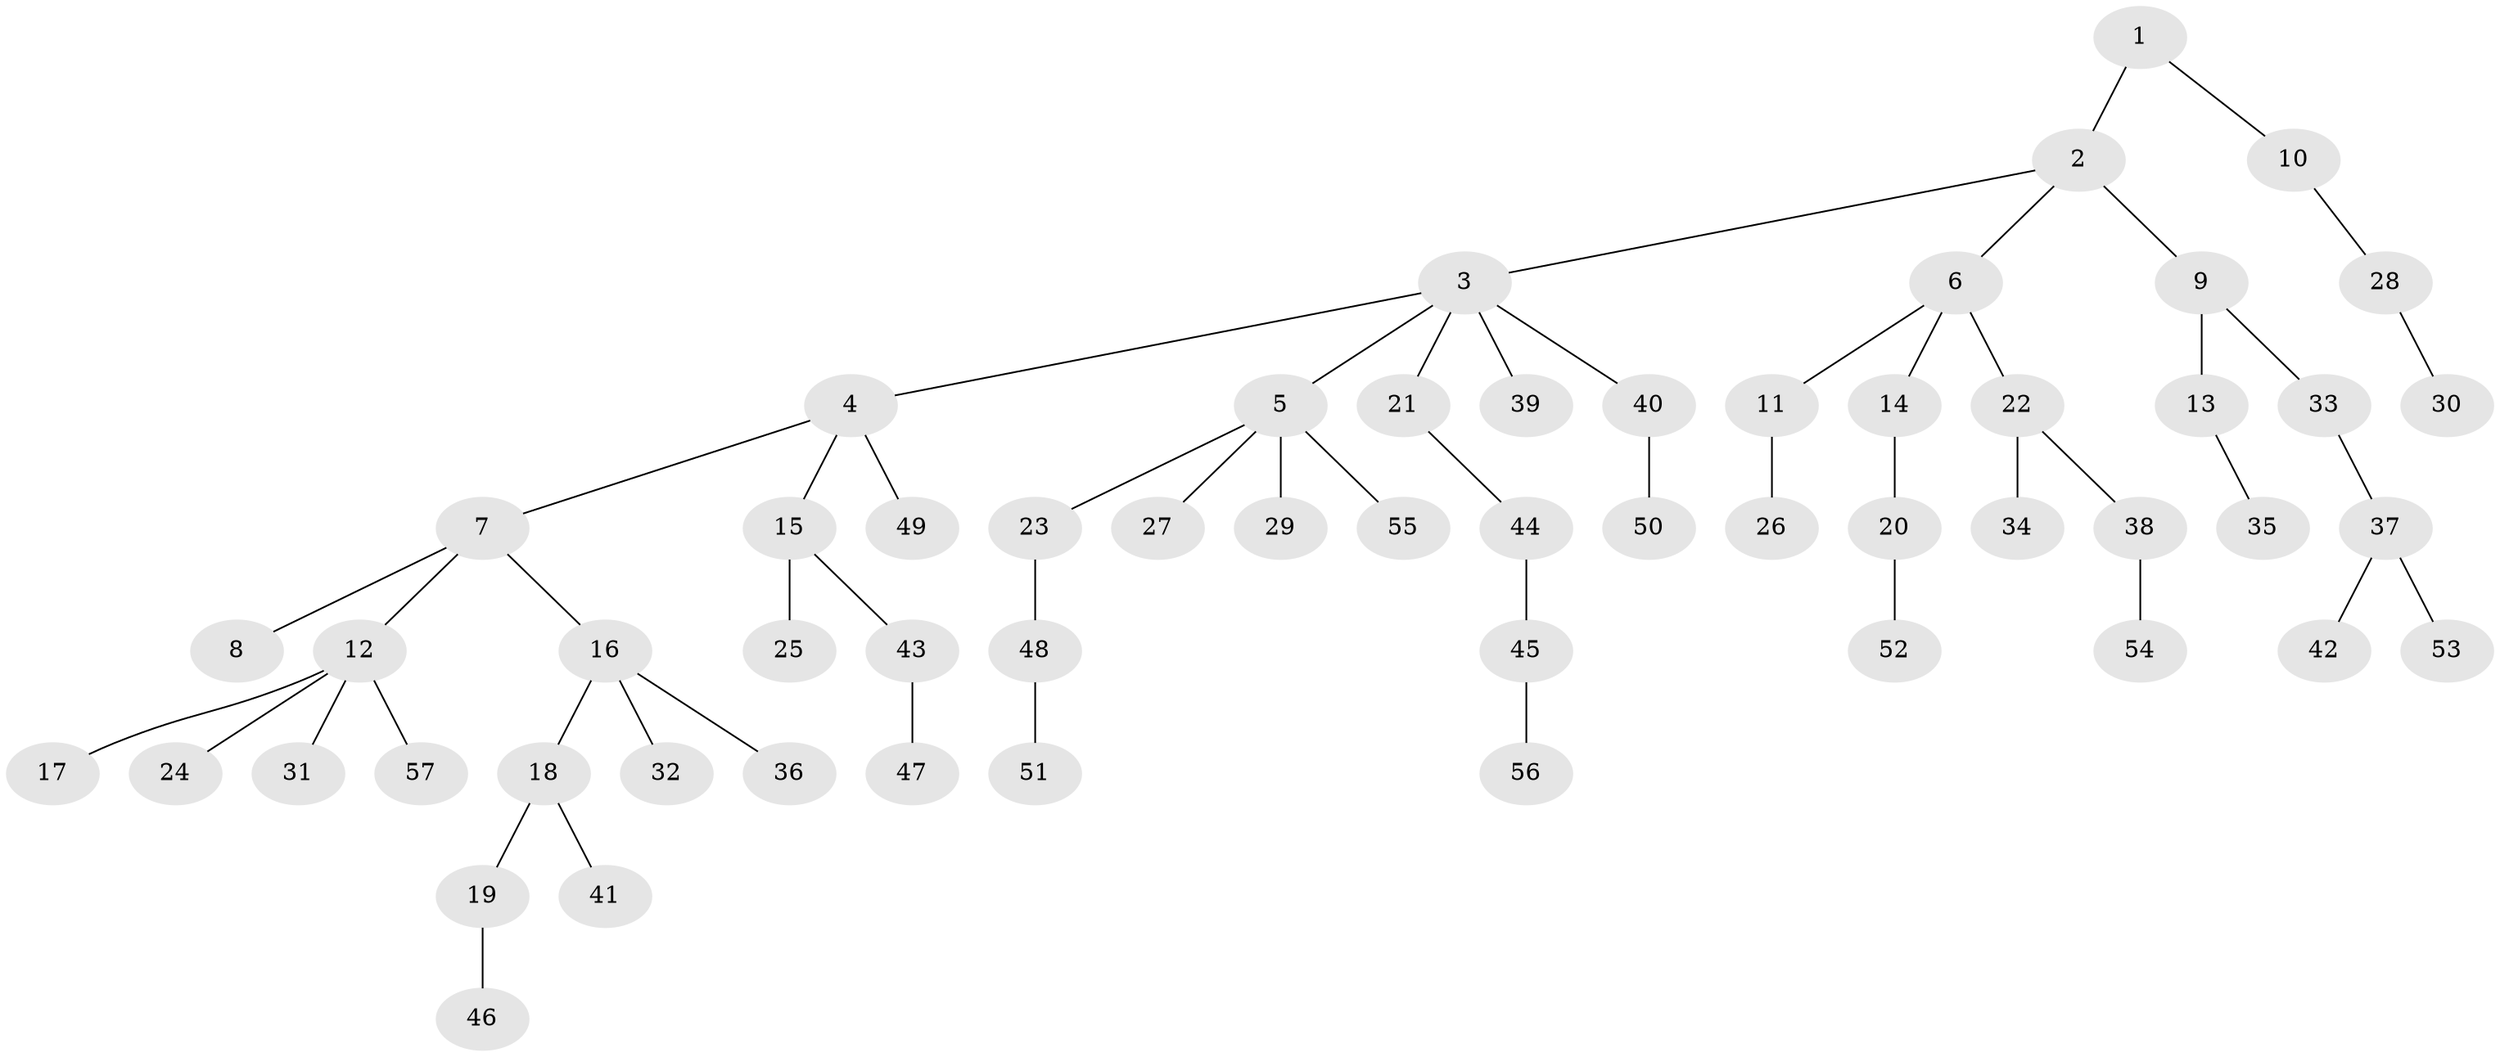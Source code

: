 // Generated by graph-tools (version 1.1) at 2025/50/03/09/25 03:50:21]
// undirected, 57 vertices, 56 edges
graph export_dot {
graph [start="1"]
  node [color=gray90,style=filled];
  1;
  2;
  3;
  4;
  5;
  6;
  7;
  8;
  9;
  10;
  11;
  12;
  13;
  14;
  15;
  16;
  17;
  18;
  19;
  20;
  21;
  22;
  23;
  24;
  25;
  26;
  27;
  28;
  29;
  30;
  31;
  32;
  33;
  34;
  35;
  36;
  37;
  38;
  39;
  40;
  41;
  42;
  43;
  44;
  45;
  46;
  47;
  48;
  49;
  50;
  51;
  52;
  53;
  54;
  55;
  56;
  57;
  1 -- 2;
  1 -- 10;
  2 -- 3;
  2 -- 6;
  2 -- 9;
  3 -- 4;
  3 -- 5;
  3 -- 21;
  3 -- 39;
  3 -- 40;
  4 -- 7;
  4 -- 15;
  4 -- 49;
  5 -- 23;
  5 -- 27;
  5 -- 29;
  5 -- 55;
  6 -- 11;
  6 -- 14;
  6 -- 22;
  7 -- 8;
  7 -- 12;
  7 -- 16;
  9 -- 13;
  9 -- 33;
  10 -- 28;
  11 -- 26;
  12 -- 17;
  12 -- 24;
  12 -- 31;
  12 -- 57;
  13 -- 35;
  14 -- 20;
  15 -- 25;
  15 -- 43;
  16 -- 18;
  16 -- 32;
  16 -- 36;
  18 -- 19;
  18 -- 41;
  19 -- 46;
  20 -- 52;
  21 -- 44;
  22 -- 34;
  22 -- 38;
  23 -- 48;
  28 -- 30;
  33 -- 37;
  37 -- 42;
  37 -- 53;
  38 -- 54;
  40 -- 50;
  43 -- 47;
  44 -- 45;
  45 -- 56;
  48 -- 51;
}
